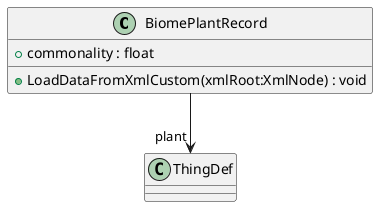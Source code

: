 @startuml
class BiomePlantRecord {
    + commonality : float
    + LoadDataFromXmlCustom(xmlRoot:XmlNode) : void
}
BiomePlantRecord --> "plant" ThingDef
@enduml
